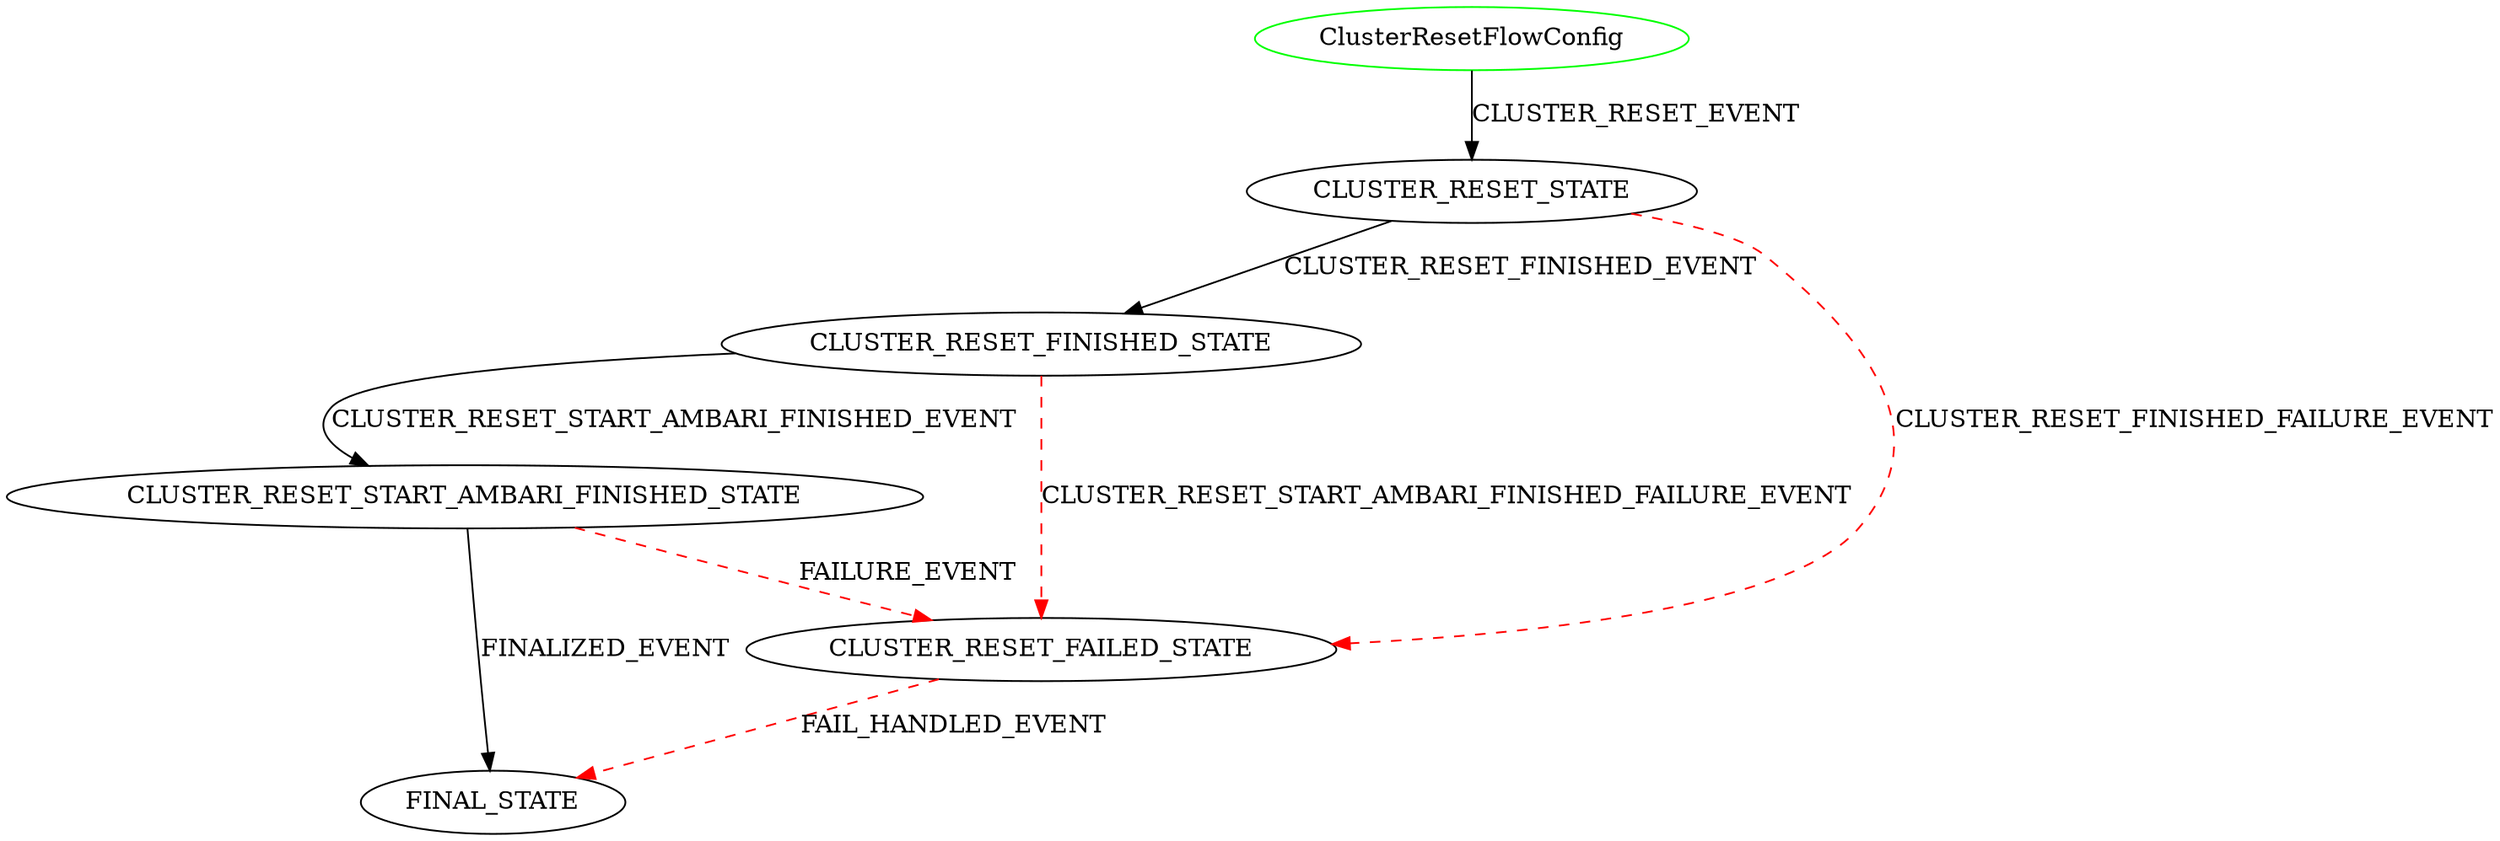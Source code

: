 digraph {
INIT_STATE [label="ClusterResetFlowConfig" shape=ellipse color=green];
INIT_STATE -> CLUSTER_RESET_STATE [label="CLUSTER_RESET_EVENT" color=black style=solid];
CLUSTER_RESET_STATE -> CLUSTER_RESET_FINISHED_STATE [label="CLUSTER_RESET_FINISHED_EVENT" color=black style=solid];
CLUSTER_RESET_STATE -> CLUSTER_RESET_FAILED_STATE [label="CLUSTER_RESET_FINISHED_FAILURE_EVENT" color=red style=dashed];
CLUSTER_RESET_FAILED_STATE -> FINAL_STATE [label="FAIL_HANDLED_EVENT" color=red style=dashed];
CLUSTER_RESET_FINISHED_STATE -> CLUSTER_RESET_START_AMBARI_FINISHED_STATE [label="CLUSTER_RESET_START_AMBARI_FINISHED_EVENT" color=black style=solid];
CLUSTER_RESET_FINISHED_STATE -> CLUSTER_RESET_FAILED_STATE [label="CLUSTER_RESET_START_AMBARI_FINISHED_FAILURE_EVENT" color=red style=dashed];
CLUSTER_RESET_START_AMBARI_FINISHED_STATE -> FINAL_STATE [label="FINALIZED_EVENT" color=black style=solid];
CLUSTER_RESET_START_AMBARI_FINISHED_STATE -> CLUSTER_RESET_FAILED_STATE [label="FAILURE_EVENT" color=red style=dashed];
}